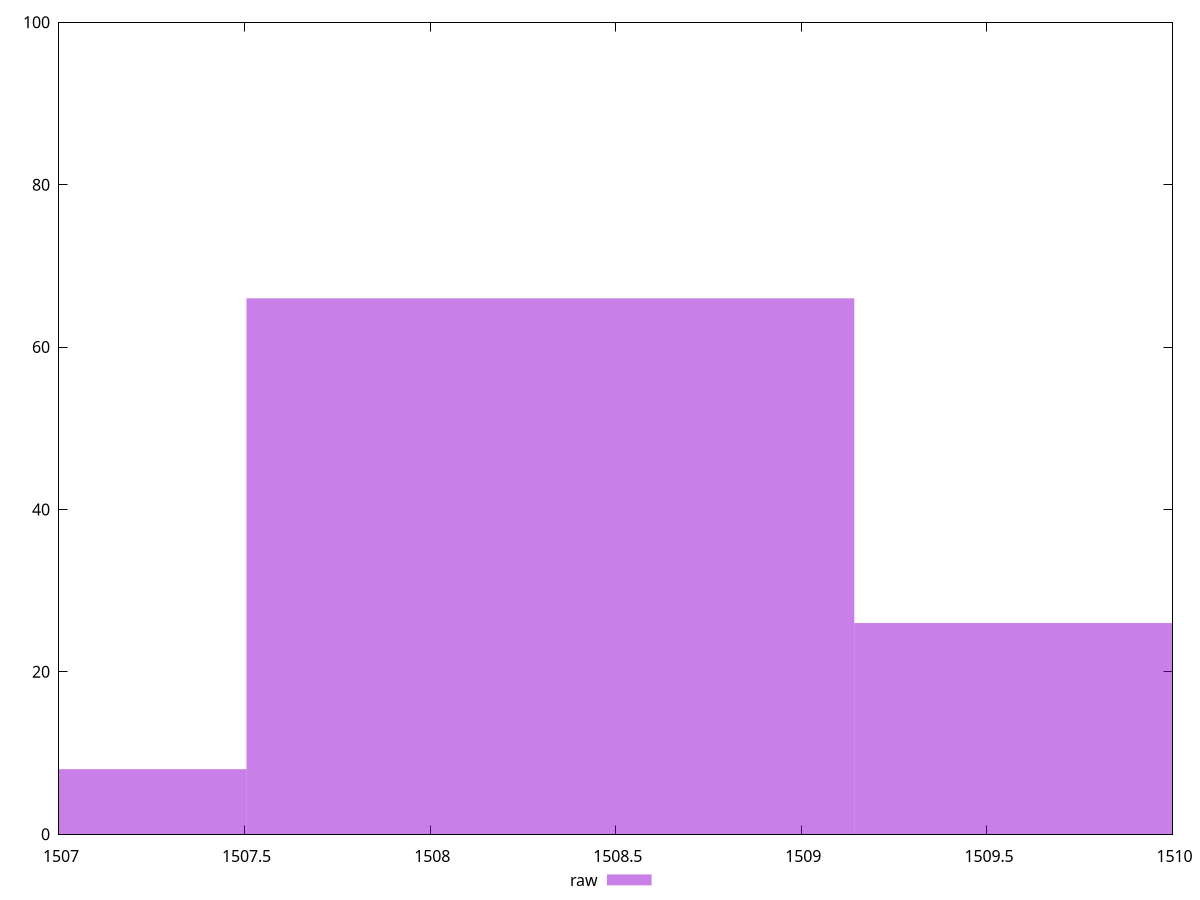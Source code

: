reset

$raw <<EOF
1509.96157691469 26
1508.3238745536112 66
1506.6861721925322 8
EOF

set key outside below
set boxwidth 1.6377023610788395
set xrange [1507:1510]
set yrange [0:100]
set style fill transparent solid 0.5 noborder
set terminal svg size 640, 490 enhanced background rgb 'white'
set output "report_00007_2020-12-11T15:55:29.892Z/metrics/samples/pages+cached+noexternal+nofonts+nosvg+noimg+nocss+nojs/raw/histogram.svg"

plot $raw title "raw" with boxes

reset

